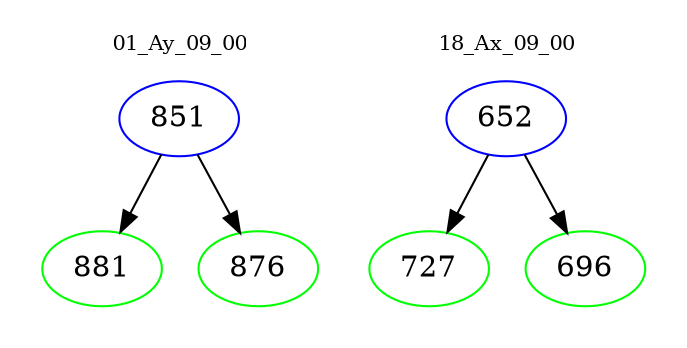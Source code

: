 digraph{
subgraph cluster_0 {
color = white
label = "01_Ay_09_00";
fontsize=10;
T0_851 [label="851", color="blue"]
T0_851 -> T0_881 [color="black"]
T0_881 [label="881", color="green"]
T0_851 -> T0_876 [color="black"]
T0_876 [label="876", color="green"]
}
subgraph cluster_1 {
color = white
label = "18_Ax_09_00";
fontsize=10;
T1_652 [label="652", color="blue"]
T1_652 -> T1_727 [color="black"]
T1_727 [label="727", color="green"]
T1_652 -> T1_696 [color="black"]
T1_696 [label="696", color="green"]
}
}
